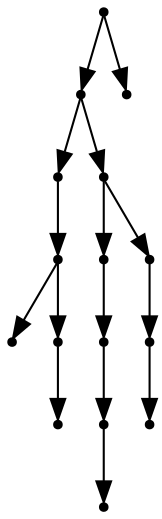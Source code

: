 digraph {
  15 [shape=point];
  13 [shape=point];
  4 [shape=point];
  3 [shape=point];
  0 [shape=point];
  2 [shape=point];
  1 [shape=point];
  12 [shape=point];
  8 [shape=point];
  7 [shape=point];
  6 [shape=point];
  5 [shape=point];
  11 [shape=point];
  10 [shape=point];
  9 [shape=point];
  14 [shape=point];
15 -> 13;
13 -> 4;
4 -> 3;
3 -> 0;
3 -> 2;
2 -> 1;
13 -> 12;
12 -> 8;
8 -> 7;
7 -> 6;
6 -> 5;
12 -> 11;
11 -> 10;
10 -> 9;
15 -> 14;
}

